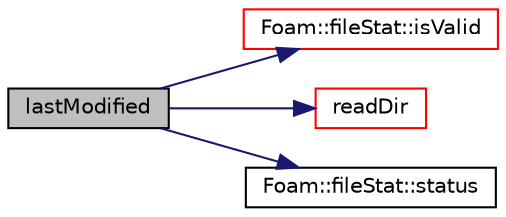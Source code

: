 digraph "lastModified"
{
  bgcolor="transparent";
  edge [fontname="Helvetica",fontsize="10",labelfontname="Helvetica",labelfontsize="10"];
  node [fontname="Helvetica",fontsize="10",shape=record];
  rankdir="LR";
  Node121095 [label="lastModified",height=0.2,width=0.4,color="black", fillcolor="grey75", style="filled", fontcolor="black"];
  Node121095 -> Node121096 [color="midnightblue",fontsize="10",style="solid",fontname="Helvetica"];
  Node121096 [label="Foam::fileStat::isValid",height=0.2,width=0.4,color="red",URL="$a29857.html#a5bc2a781be2586924afce4e4a4ea6697",tooltip="Did constructor fail. "];
  Node121095 -> Node121100 [color="midnightblue",fontsize="10",style="solid",fontname="Helvetica"];
  Node121100 [label="readDir",height=0.2,width=0.4,color="red",URL="$a21851.html#aca2d5f76614fa6c285dbc8b7e87ac7c4",tooltip="Read a directory and return the entries as a string list. "];
  Node121095 -> Node121098 [color="midnightblue",fontsize="10",style="solid",fontname="Helvetica"];
  Node121098 [label="Foam::fileStat::status",height=0.2,width=0.4,color="black",URL="$a29857.html#a0c849ea801dda682a89bd2f7152c89ea",tooltip="Raw status. "];
}
